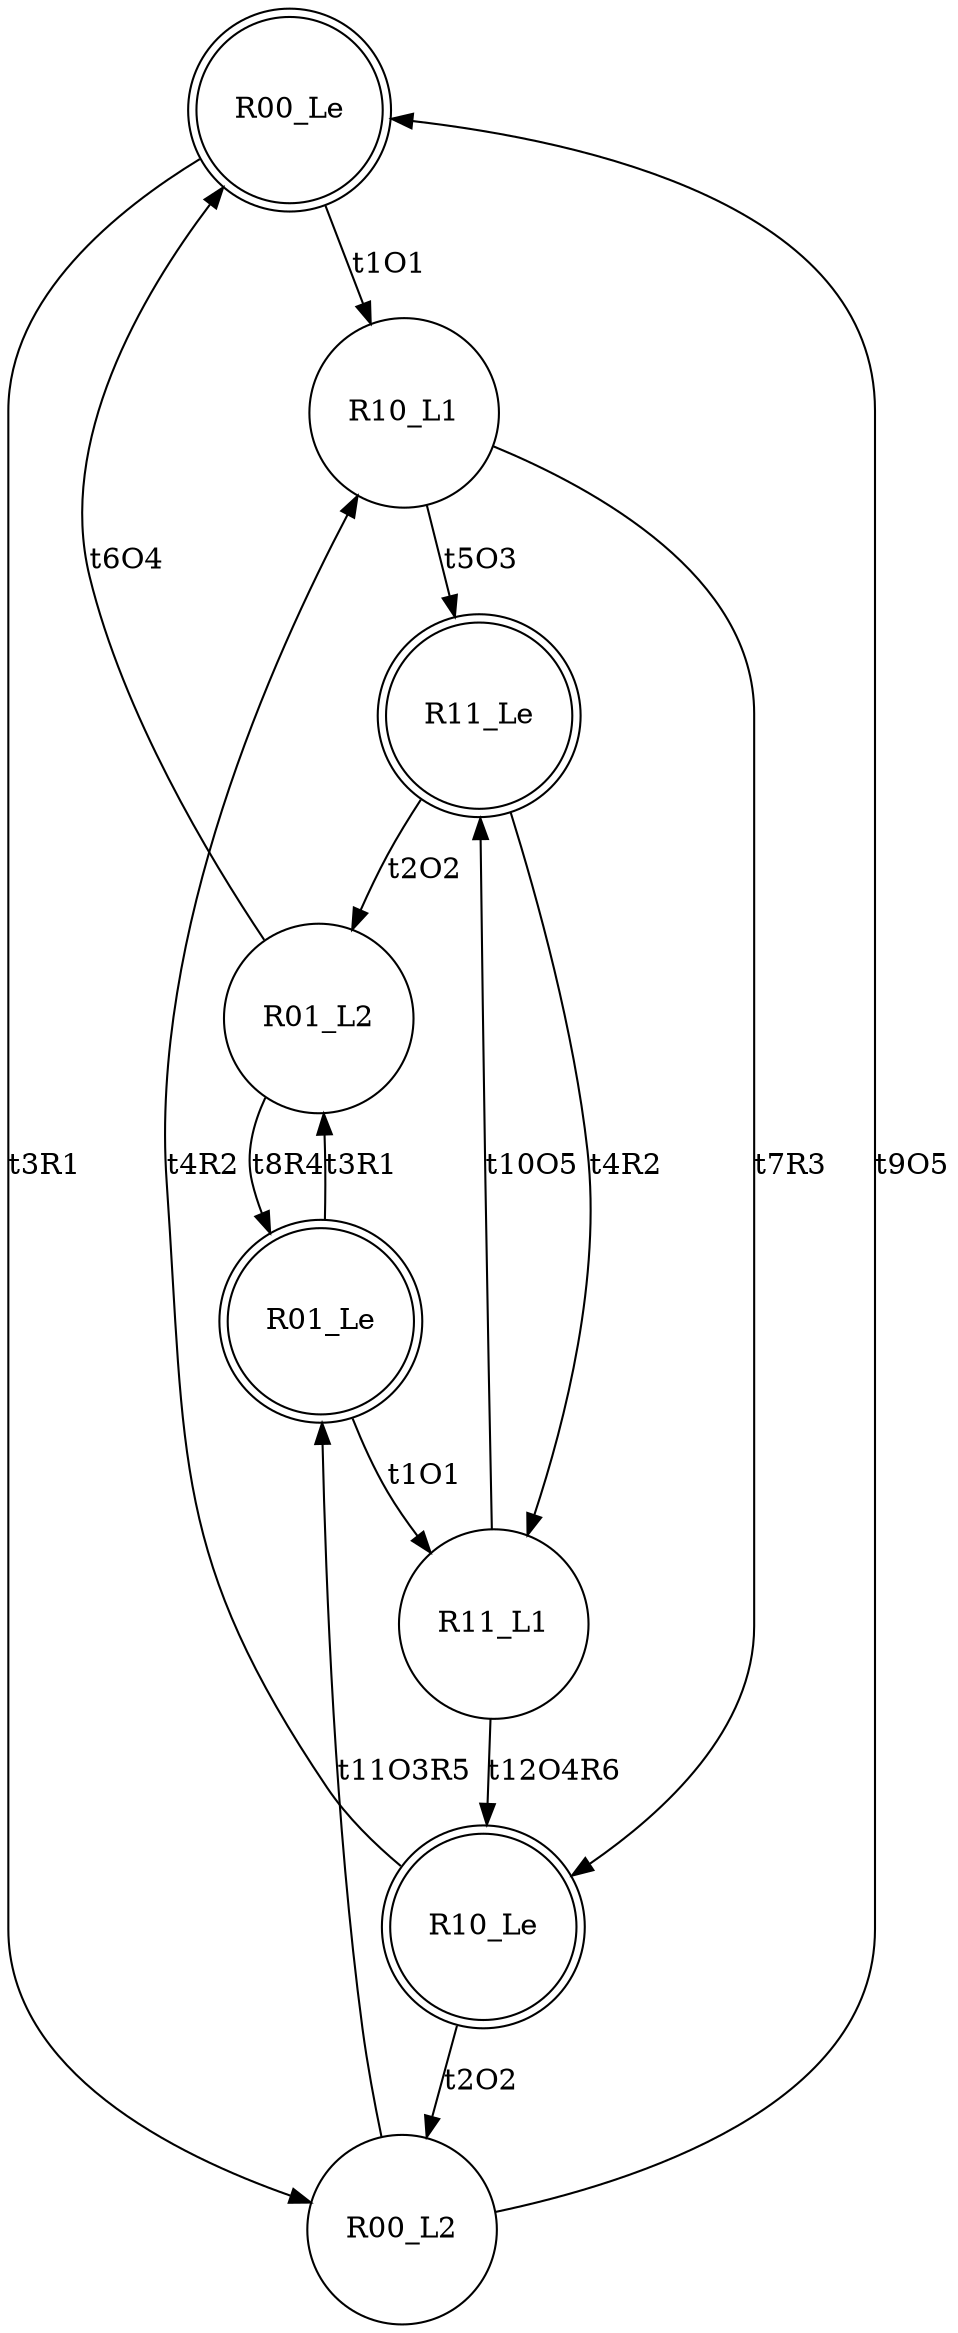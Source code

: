 digraph "SCinput/s2" {
node [shape=doublecircle]; R00_Le ;
node [shape=circle]; R10_L1 ;
node [shape=doublecircle]; R11_Le ;
node [shape=circle]; R01_L2 ;
node [shape=doublecircle]; R01_Le ;
node [shape=circle]; R11_L1 ;
node [shape=doublecircle]; R10_Le ;
node [shape=circle]; R00_L2 ;
R00_Le -> R00_L2 [label=t3R1]
R00_Le -> R10_L1 [label=t1O1]
R10_L1 -> R10_Le [label=t7R3]
R10_L1 -> R11_Le [label=t5O3]
R11_Le -> R11_L1 [label=t4R2]
R11_Le -> R01_L2 [label=t2O2]
R01_L2 -> R01_Le [label=t8R4]
R01_L2 -> R00_Le [label=t6O4]
R01_Le -> R01_L2 [label=t3R1]
R01_Le -> R11_L1 [label=t1O1]
R11_L1 -> R10_Le [label=t12O4R6]
R11_L1 -> R11_Le [label=t10O5]
R10_Le -> R10_L1 [label=t4R2]
R10_Le -> R00_L2 [label=t2O2]
R00_L2 -> R01_Le [label=t11O3R5]
R00_L2 -> R00_Le [label=t9O5]
}